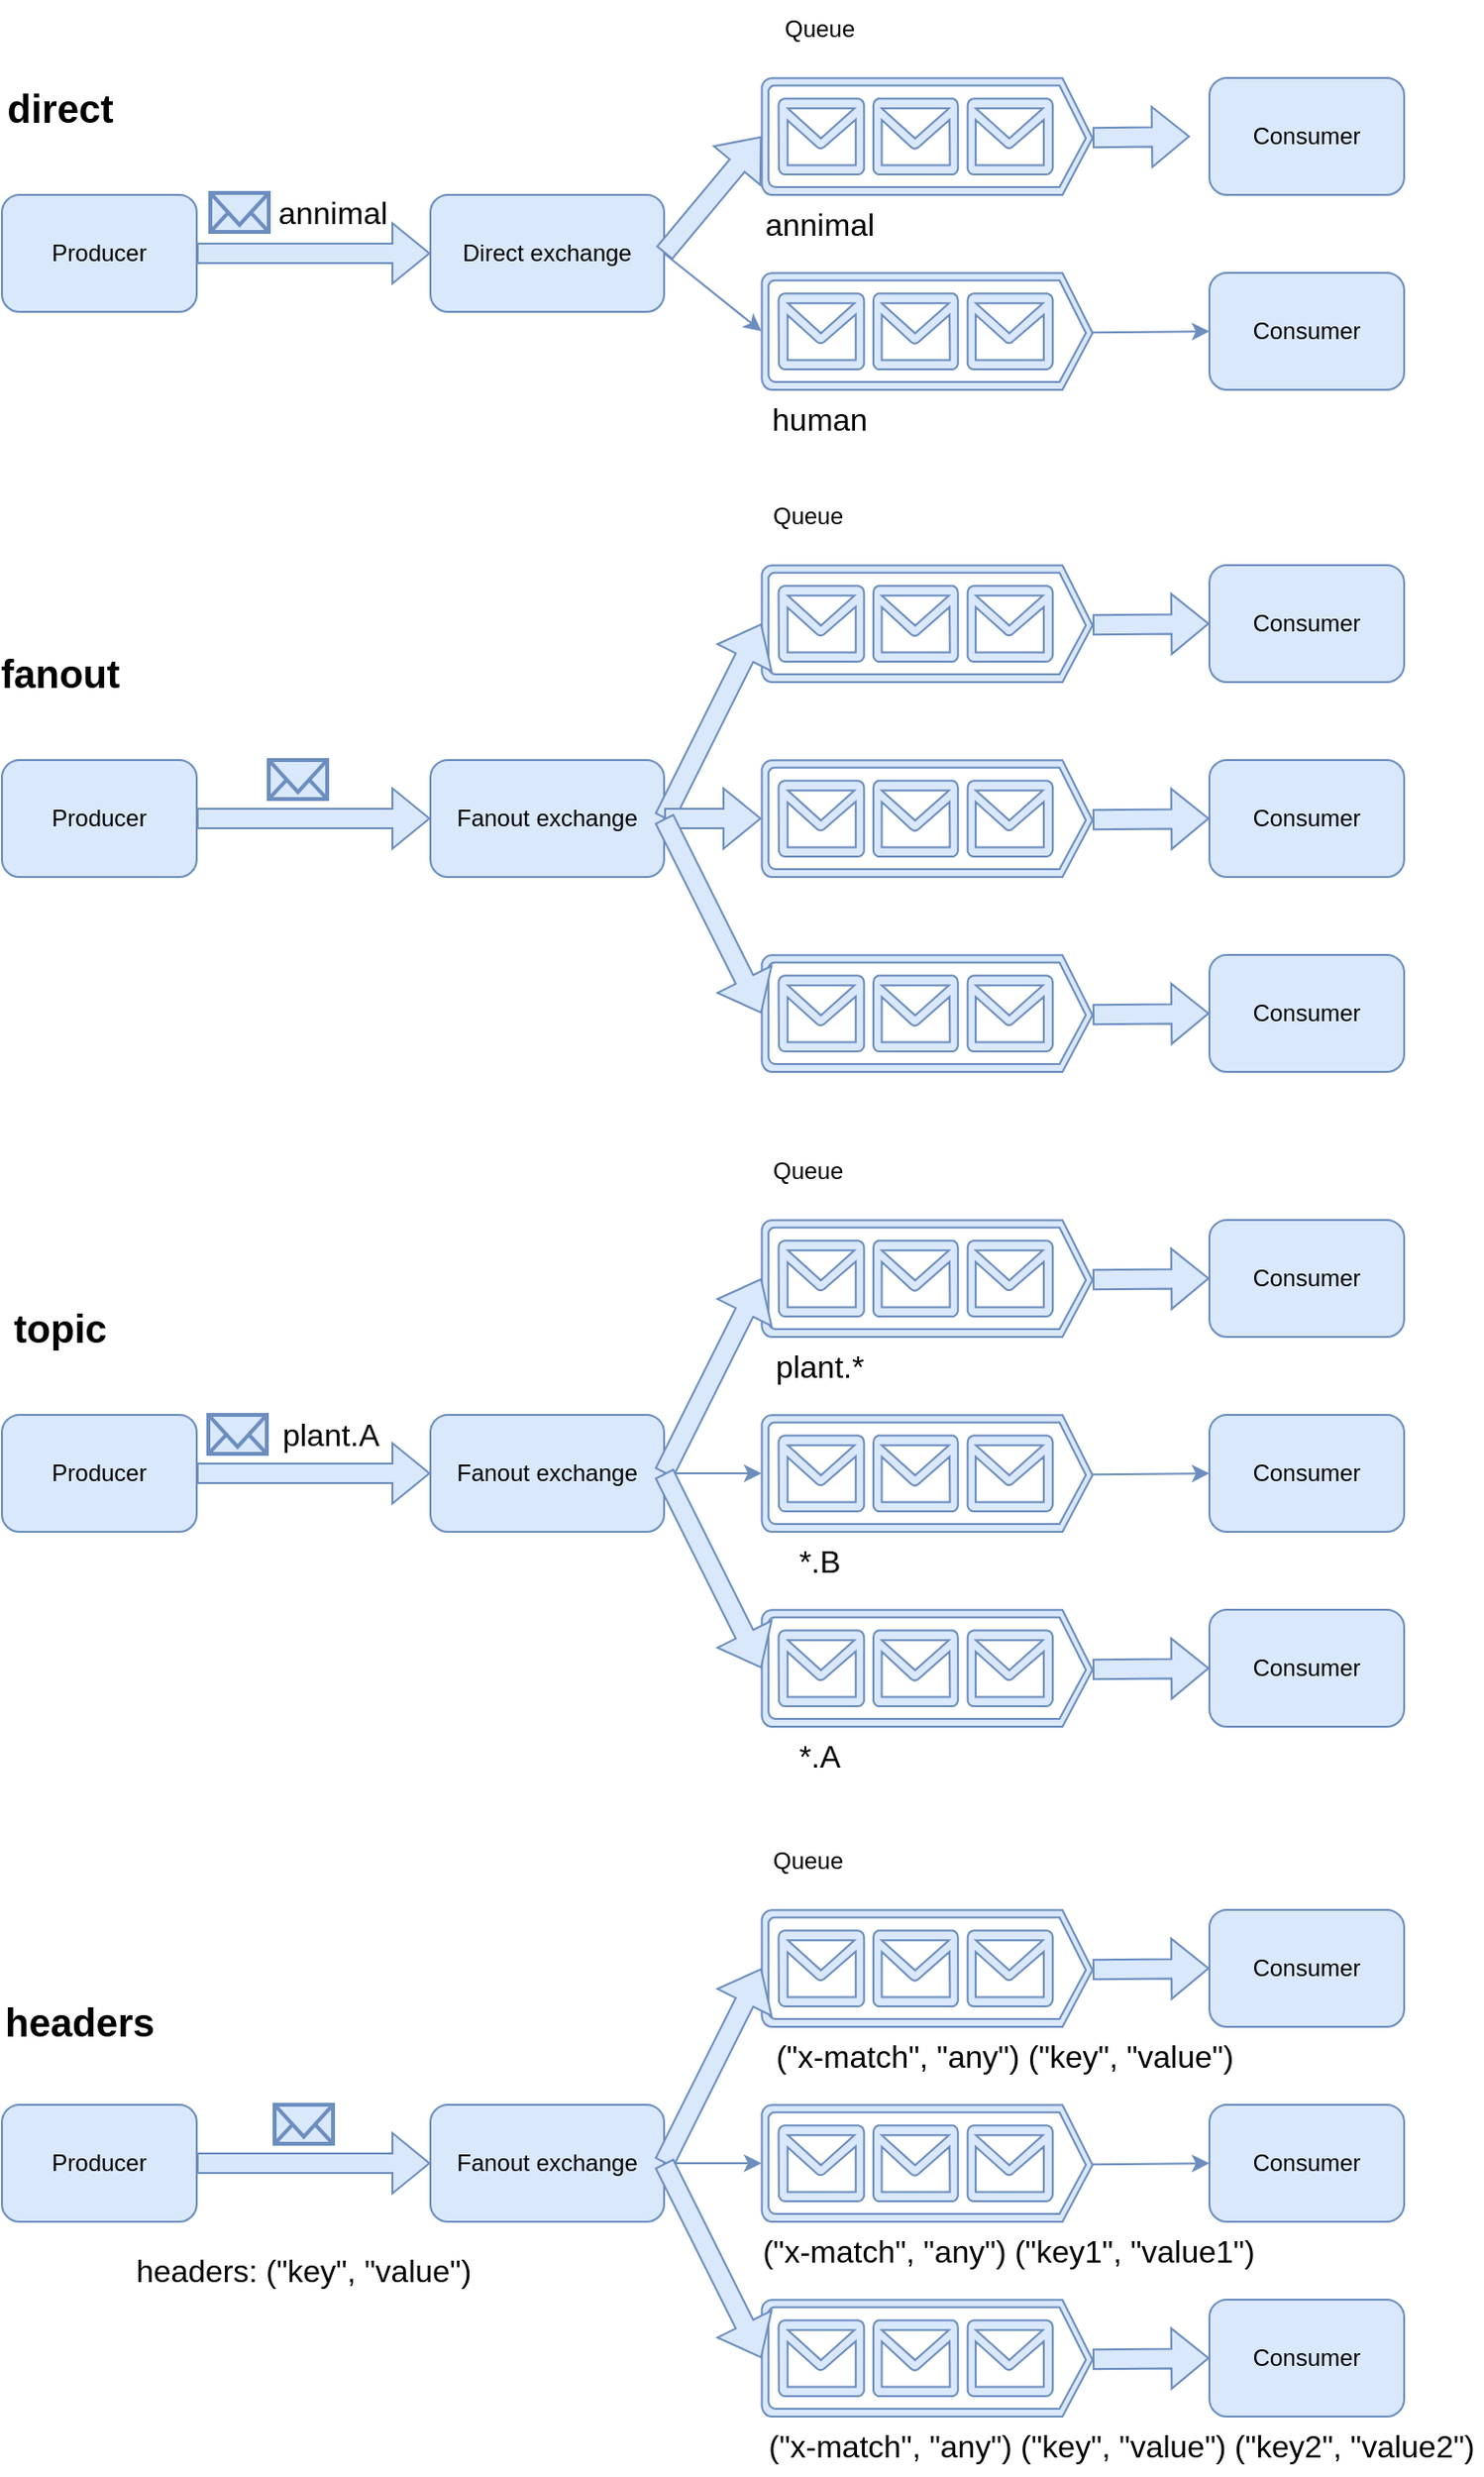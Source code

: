 <mxfile version="21.6.1" type="device">
  <diagram name="第 1 页" id="g2f1LdKWvCWquwxRVvQo">
    <mxGraphModel dx="1509" dy="867" grid="1" gridSize="10" guides="1" tooltips="1" connect="1" arrows="1" fold="1" page="1" pageScale="1" pageWidth="1169" pageHeight="1654" math="0" shadow="0">
      <root>
        <mxCell id="0" />
        <mxCell id="1" parent="0" />
        <mxCell id="-mlbDuEWosxpoMHM3vWd-8" value="" style="edgeStyle=orthogonalEdgeStyle;rounded=0;orthogonalLoop=1;jettySize=auto;html=1;fillColor=#dae8fc;strokeColor=#6c8ebf;shape=flexArrow;" edge="1" parent="1" source="-mlbDuEWosxpoMHM3vWd-1" target="-mlbDuEWosxpoMHM3vWd-7">
          <mxGeometry relative="1" as="geometry" />
        </mxCell>
        <mxCell id="-mlbDuEWosxpoMHM3vWd-1" value="Producer" style="rounded=1;whiteSpace=wrap;html=1;fillColor=#dae8fc;strokeColor=#6c8ebf;" vertex="1" parent="1">
          <mxGeometry x="30" y="120" width="100" height="60" as="geometry" />
        </mxCell>
        <mxCell id="-mlbDuEWosxpoMHM3vWd-3" value="&lt;b&gt;&lt;font style=&quot;font-size: 20px;&quot;&gt;direct&lt;/font&gt;&lt;/b&gt;" style="text;html=1;strokeColor=none;fillColor=none;align=center;verticalAlign=middle;whiteSpace=wrap;rounded=0;" vertex="1" parent="1">
          <mxGeometry x="30" y="60" width="60" height="30" as="geometry" />
        </mxCell>
        <mxCell id="-mlbDuEWosxpoMHM3vWd-7" value="Direct exchange" style="rounded=1;whiteSpace=wrap;html=1;fillColor=#dae8fc;strokeColor=#6c8ebf;" vertex="1" parent="1">
          <mxGeometry x="250" y="120" width="120" height="60" as="geometry" />
        </mxCell>
        <mxCell id="-mlbDuEWosxpoMHM3vWd-11" value="" style="html=1;verticalLabelPosition=bottom;align=center;labelBackgroundColor=#ffffff;verticalAlign=top;strokeWidth=2;strokeColor=#6c8ebf;shadow=0;dashed=0;shape=mxgraph.ios7.icons.mail;fillColor=#dae8fc;" vertex="1" parent="1">
          <mxGeometry x="137" y="119" width="30" height="20" as="geometry" />
        </mxCell>
        <mxCell id="-mlbDuEWosxpoMHM3vWd-12" value="&lt;font style=&quot;font-size: 16px;&quot;&gt;annimal&lt;/font&gt;" style="text;html=1;strokeColor=none;fillColor=none;align=center;verticalAlign=middle;whiteSpace=wrap;rounded=0;" vertex="1" parent="1">
          <mxGeometry x="170" y="114" width="60" height="30" as="geometry" />
        </mxCell>
        <mxCell id="-mlbDuEWosxpoMHM3vWd-13" value="" style="verticalLabelPosition=bottom;html=1;verticalAlign=top;align=center;shape=mxgraph.azure.queue_generic;pointerEvents=1;fillColor=#dae8fc;strokeColor=#6c8ebf;" vertex="1" parent="1">
          <mxGeometry x="420" y="60" width="170" height="60" as="geometry" />
        </mxCell>
        <mxCell id="-mlbDuEWosxpoMHM3vWd-14" value="" style="verticalLabelPosition=bottom;html=1;verticalAlign=top;align=center;shape=mxgraph.azure.queue_generic;pointerEvents=1;fillColor=#dae8fc;strokeColor=#6c8ebf;" vertex="1" parent="1">
          <mxGeometry x="420" y="160" width="170" height="60" as="geometry" />
        </mxCell>
        <mxCell id="-mlbDuEWosxpoMHM3vWd-15" value="Queue" style="text;html=1;strokeColor=none;fillColor=none;align=center;verticalAlign=middle;whiteSpace=wrap;rounded=0;" vertex="1" parent="1">
          <mxGeometry x="420" y="20" width="60" height="30" as="geometry" />
        </mxCell>
        <mxCell id="-mlbDuEWosxpoMHM3vWd-17" value="" style="endArrow=classic;html=1;rounded=0;entryX=0;entryY=0.5;entryDx=0;entryDy=0;entryPerimeter=0;exitX=1;exitY=0.5;exitDx=0;exitDy=0;fillColor=#dae8fc;strokeColor=#6c8ebf;shape=flexArrow;" edge="1" parent="1" source="-mlbDuEWosxpoMHM3vWd-7" target="-mlbDuEWosxpoMHM3vWd-13">
          <mxGeometry width="50" height="50" relative="1" as="geometry">
            <mxPoint x="370" y="190" as="sourcePoint" />
            <mxPoint x="420" y="140" as="targetPoint" />
          </mxGeometry>
        </mxCell>
        <mxCell id="-mlbDuEWosxpoMHM3vWd-18" value="" style="endArrow=classic;html=1;rounded=0;entryX=0;entryY=0.5;entryDx=0;entryDy=0;entryPerimeter=0;exitX=1;exitY=0.5;exitDx=0;exitDy=0;fillColor=#dae8fc;strokeColor=#6c8ebf;" edge="1" parent="1" source="-mlbDuEWosxpoMHM3vWd-7" target="-mlbDuEWosxpoMHM3vWd-14">
          <mxGeometry width="50" height="50" relative="1" as="geometry">
            <mxPoint x="290" y="280" as="sourcePoint" />
            <mxPoint x="340" y="230" as="targetPoint" />
          </mxGeometry>
        </mxCell>
        <mxCell id="-mlbDuEWosxpoMHM3vWd-19" value="Consumer" style="rounded=1;whiteSpace=wrap;html=1;fillColor=#dae8fc;strokeColor=#6c8ebf;" vertex="1" parent="1">
          <mxGeometry x="650" y="60" width="100" height="60" as="geometry" />
        </mxCell>
        <mxCell id="-mlbDuEWosxpoMHM3vWd-20" value="Consumer" style="rounded=1;whiteSpace=wrap;html=1;fillColor=#dae8fc;strokeColor=#6c8ebf;" vertex="1" parent="1">
          <mxGeometry x="650" y="160" width="100" height="60" as="geometry" />
        </mxCell>
        <mxCell id="-mlbDuEWosxpoMHM3vWd-21" value="" style="endArrow=classic;html=1;rounded=0;entryX=0;entryY=0.5;entryDx=0;entryDy=0;exitX=1;exitY=0.51;exitDx=0;exitDy=0;exitPerimeter=0;fillColor=#dae8fc;strokeColor=#6c8ebf;shape=flexArrow;" edge="1" parent="1" source="-mlbDuEWosxpoMHM3vWd-13">
          <mxGeometry width="50" height="50" relative="1" as="geometry">
            <mxPoint x="370" y="190" as="sourcePoint" />
            <mxPoint x="640" y="90" as="targetPoint" />
          </mxGeometry>
        </mxCell>
        <mxCell id="-mlbDuEWosxpoMHM3vWd-22" value="" style="endArrow=classic;html=1;rounded=0;entryX=0;entryY=0.5;entryDx=0;entryDy=0;exitX=1;exitY=0.51;exitDx=0;exitDy=0;exitPerimeter=0;fillColor=#dae8fc;strokeColor=#6c8ebf;" edge="1" parent="1" source="-mlbDuEWosxpoMHM3vWd-14" target="-mlbDuEWosxpoMHM3vWd-20">
          <mxGeometry width="50" height="50" relative="1" as="geometry">
            <mxPoint x="370" y="190" as="sourcePoint" />
            <mxPoint x="420" y="140" as="targetPoint" />
          </mxGeometry>
        </mxCell>
        <mxCell id="-mlbDuEWosxpoMHM3vWd-24" value="&lt;font style=&quot;font-size: 16px;&quot;&gt;annimal&lt;/font&gt;" style="text;html=1;strokeColor=none;fillColor=none;align=center;verticalAlign=middle;whiteSpace=wrap;rounded=0;" vertex="1" parent="1">
          <mxGeometry x="420" y="120" width="60" height="30" as="geometry" />
        </mxCell>
        <mxCell id="-mlbDuEWosxpoMHM3vWd-25" value="&lt;span style=&quot;font-size: 16px;&quot;&gt;human&lt;/span&gt;" style="text;html=1;strokeColor=none;fillColor=none;align=center;verticalAlign=middle;whiteSpace=wrap;rounded=0;" vertex="1" parent="1">
          <mxGeometry x="420" y="220" width="60" height="30" as="geometry" />
        </mxCell>
        <mxCell id="-mlbDuEWosxpoMHM3vWd-28" value="" style="edgeStyle=orthogonalEdgeStyle;rounded=0;orthogonalLoop=1;jettySize=auto;html=1;fillColor=#dae8fc;strokeColor=#6c8ebf;shape=flexArrow;" edge="1" parent="1" source="-mlbDuEWosxpoMHM3vWd-29" target="-mlbDuEWosxpoMHM3vWd-31">
          <mxGeometry relative="1" as="geometry" />
        </mxCell>
        <mxCell id="-mlbDuEWosxpoMHM3vWd-29" value="Producer" style="rounded=1;whiteSpace=wrap;html=1;fillColor=#dae8fc;strokeColor=#6c8ebf;" vertex="1" parent="1">
          <mxGeometry x="30" y="410" width="100" height="60" as="geometry" />
        </mxCell>
        <mxCell id="-mlbDuEWosxpoMHM3vWd-30" value="&lt;span style=&quot;font-size: 20px;&quot;&gt;&lt;b&gt;fanout&lt;/b&gt;&lt;/span&gt;" style="text;html=1;strokeColor=none;fillColor=none;align=center;verticalAlign=middle;whiteSpace=wrap;rounded=0;" vertex="1" parent="1">
          <mxGeometry x="30" y="350" width="60" height="30" as="geometry" />
        </mxCell>
        <mxCell id="-mlbDuEWosxpoMHM3vWd-31" value="Fanout exchange" style="rounded=1;whiteSpace=wrap;html=1;fillColor=#dae8fc;strokeColor=#6c8ebf;" vertex="1" parent="1">
          <mxGeometry x="250" y="410" width="120" height="60" as="geometry" />
        </mxCell>
        <mxCell id="-mlbDuEWosxpoMHM3vWd-32" value="" style="html=1;verticalLabelPosition=bottom;align=center;labelBackgroundColor=#ffffff;verticalAlign=top;strokeWidth=2;strokeColor=#6c8ebf;shadow=0;dashed=0;shape=mxgraph.ios7.icons.mail;fillColor=#dae8fc;" vertex="1" parent="1">
          <mxGeometry x="167" y="410" width="30" height="20" as="geometry" />
        </mxCell>
        <mxCell id="-mlbDuEWosxpoMHM3vWd-34" value="" style="verticalLabelPosition=bottom;html=1;verticalAlign=top;align=center;shape=mxgraph.azure.queue_generic;pointerEvents=1;fillColor=#dae8fc;strokeColor=#6c8ebf;" vertex="1" parent="1">
          <mxGeometry x="420" y="310" width="170" height="60" as="geometry" />
        </mxCell>
        <mxCell id="-mlbDuEWosxpoMHM3vWd-35" value="" style="verticalLabelPosition=bottom;html=1;verticalAlign=top;align=center;shape=mxgraph.azure.queue_generic;pointerEvents=1;fillColor=#dae8fc;strokeColor=#6c8ebf;" vertex="1" parent="1">
          <mxGeometry x="420" y="410" width="170" height="60" as="geometry" />
        </mxCell>
        <mxCell id="-mlbDuEWosxpoMHM3vWd-36" value="Queue" style="text;html=1;strokeColor=none;fillColor=none;align=center;verticalAlign=middle;whiteSpace=wrap;rounded=0;" vertex="1" parent="1">
          <mxGeometry x="414" y="270" width="60" height="30" as="geometry" />
        </mxCell>
        <mxCell id="-mlbDuEWosxpoMHM3vWd-37" value="Consumer" style="rounded=1;whiteSpace=wrap;html=1;fillColor=#dae8fc;strokeColor=#6c8ebf;" vertex="1" parent="1">
          <mxGeometry x="650" y="310" width="100" height="60" as="geometry" />
        </mxCell>
        <mxCell id="-mlbDuEWosxpoMHM3vWd-38" value="Consumer" style="rounded=1;whiteSpace=wrap;html=1;fillColor=#dae8fc;strokeColor=#6c8ebf;" vertex="1" parent="1">
          <mxGeometry x="650" y="410" width="100" height="60" as="geometry" />
        </mxCell>
        <mxCell id="-mlbDuEWosxpoMHM3vWd-39" value="" style="endArrow=classic;html=1;rounded=0;entryX=0;entryY=0.5;entryDx=0;entryDy=0;exitX=1;exitY=0.51;exitDx=0;exitDy=0;exitPerimeter=0;fillColor=#dae8fc;strokeColor=#6c8ebf;shape=flexArrow;" edge="1" parent="1" source="-mlbDuEWosxpoMHM3vWd-34" target="-mlbDuEWosxpoMHM3vWd-37">
          <mxGeometry width="50" height="50" relative="1" as="geometry">
            <mxPoint x="370" y="440" as="sourcePoint" />
            <mxPoint x="640" y="340" as="targetPoint" />
          </mxGeometry>
        </mxCell>
        <mxCell id="-mlbDuEWosxpoMHM3vWd-40" value="" style="endArrow=classic;html=1;rounded=0;entryX=0;entryY=0.5;entryDx=0;entryDy=0;exitX=1;exitY=0.51;exitDx=0;exitDy=0;exitPerimeter=0;fillColor=#dae8fc;strokeColor=#6c8ebf;shape=flexArrow;" edge="1" parent="1" source="-mlbDuEWosxpoMHM3vWd-35" target="-mlbDuEWosxpoMHM3vWd-38">
          <mxGeometry width="50" height="50" relative="1" as="geometry">
            <mxPoint x="370" y="440" as="sourcePoint" />
            <mxPoint x="420" y="390" as="targetPoint" />
          </mxGeometry>
        </mxCell>
        <mxCell id="-mlbDuEWosxpoMHM3vWd-43" value="" style="verticalLabelPosition=bottom;html=1;verticalAlign=top;align=center;shape=mxgraph.azure.queue_generic;pointerEvents=1;fillColor=#dae8fc;strokeColor=#6c8ebf;" vertex="1" parent="1">
          <mxGeometry x="420" y="510" width="170" height="60" as="geometry" />
        </mxCell>
        <mxCell id="-mlbDuEWosxpoMHM3vWd-44" value="Consumer" style="rounded=1;whiteSpace=wrap;html=1;fillColor=#dae8fc;strokeColor=#6c8ebf;" vertex="1" parent="1">
          <mxGeometry x="650" y="510" width="100" height="60" as="geometry" />
        </mxCell>
        <mxCell id="-mlbDuEWosxpoMHM3vWd-45" value="" style="endArrow=classic;html=1;rounded=0;entryX=0;entryY=0.5;entryDx=0;entryDy=0;exitX=1;exitY=0.51;exitDx=0;exitDy=0;exitPerimeter=0;fillColor=#dae8fc;strokeColor=#6c8ebf;shape=flexArrow;" edge="1" parent="1" source="-mlbDuEWosxpoMHM3vWd-43" target="-mlbDuEWosxpoMHM3vWd-44">
          <mxGeometry width="50" height="50" relative="1" as="geometry">
            <mxPoint x="370" y="540" as="sourcePoint" />
            <mxPoint x="420" y="490" as="targetPoint" />
          </mxGeometry>
        </mxCell>
        <mxCell id="-mlbDuEWosxpoMHM3vWd-47" value="" style="endArrow=classic;html=1;rounded=0;exitX=1;exitY=0.5;exitDx=0;exitDy=0;entryX=0;entryY=0.5;entryDx=0;entryDy=0;entryPerimeter=0;shape=flexArrow;fillColor=#dae8fc;strokeColor=#6c8ebf;" edge="1" parent="1" source="-mlbDuEWosxpoMHM3vWd-31" target="-mlbDuEWosxpoMHM3vWd-34">
          <mxGeometry width="50" height="50" relative="1" as="geometry">
            <mxPoint x="390" y="310" as="sourcePoint" />
            <mxPoint x="440" y="260" as="targetPoint" />
          </mxGeometry>
        </mxCell>
        <mxCell id="-mlbDuEWosxpoMHM3vWd-48" value="" style="endArrow=classic;html=1;rounded=0;entryX=0;entryY=0.5;entryDx=0;entryDy=0;entryPerimeter=0;shape=flexArrow;fillColor=#dae8fc;strokeColor=#6c8ebf;" edge="1" parent="1" target="-mlbDuEWosxpoMHM3vWd-35">
          <mxGeometry width="50" height="50" relative="1" as="geometry">
            <mxPoint x="370" y="440" as="sourcePoint" />
            <mxPoint x="250" y="570" as="targetPoint" />
          </mxGeometry>
        </mxCell>
        <mxCell id="-mlbDuEWosxpoMHM3vWd-49" value="" style="endArrow=classic;html=1;rounded=0;entryX=0;entryY=0.5;entryDx=0;entryDy=0;entryPerimeter=0;exitX=1;exitY=0.5;exitDx=0;exitDy=0;shape=flexArrow;fillColor=#dae8fc;strokeColor=#6c8ebf;" edge="1" parent="1" source="-mlbDuEWosxpoMHM3vWd-31" target="-mlbDuEWosxpoMHM3vWd-43">
          <mxGeometry width="50" height="50" relative="1" as="geometry">
            <mxPoint x="270" y="650" as="sourcePoint" />
            <mxPoint x="320" y="600" as="targetPoint" />
          </mxGeometry>
        </mxCell>
        <mxCell id="-mlbDuEWosxpoMHM3vWd-68" value="" style="edgeStyle=orthogonalEdgeStyle;rounded=0;orthogonalLoop=1;jettySize=auto;html=1;fillColor=#dae8fc;strokeColor=#6c8ebf;shape=flexArrow;" edge="1" parent="1" source="-mlbDuEWosxpoMHM3vWd-69" target="-mlbDuEWosxpoMHM3vWd-71">
          <mxGeometry relative="1" as="geometry" />
        </mxCell>
        <mxCell id="-mlbDuEWosxpoMHM3vWd-69" value="Producer" style="rounded=1;whiteSpace=wrap;html=1;fillColor=#dae8fc;strokeColor=#6c8ebf;" vertex="1" parent="1">
          <mxGeometry x="30" y="746" width="100" height="60" as="geometry" />
        </mxCell>
        <mxCell id="-mlbDuEWosxpoMHM3vWd-70" value="&lt;span style=&quot;font-size: 20px;&quot;&gt;&lt;b&gt;topic&lt;/b&gt;&lt;/span&gt;" style="text;html=1;strokeColor=none;fillColor=none;align=center;verticalAlign=middle;whiteSpace=wrap;rounded=0;" vertex="1" parent="1">
          <mxGeometry x="30" y="686" width="60" height="30" as="geometry" />
        </mxCell>
        <mxCell id="-mlbDuEWosxpoMHM3vWd-71" value="Fanout exchange" style="rounded=1;whiteSpace=wrap;html=1;fillColor=#dae8fc;strokeColor=#6c8ebf;" vertex="1" parent="1">
          <mxGeometry x="250" y="746" width="120" height="60" as="geometry" />
        </mxCell>
        <mxCell id="-mlbDuEWosxpoMHM3vWd-72" value="" style="html=1;verticalLabelPosition=bottom;align=center;labelBackgroundColor=#ffffff;verticalAlign=top;strokeWidth=2;strokeColor=#6c8ebf;shadow=0;dashed=0;shape=mxgraph.ios7.icons.mail;fillColor=#dae8fc;" vertex="1" parent="1">
          <mxGeometry x="136" y="746" width="30" height="20" as="geometry" />
        </mxCell>
        <mxCell id="-mlbDuEWosxpoMHM3vWd-73" value="" style="verticalLabelPosition=bottom;html=1;verticalAlign=top;align=center;shape=mxgraph.azure.queue_generic;pointerEvents=1;fillColor=#dae8fc;strokeColor=#6c8ebf;" vertex="1" parent="1">
          <mxGeometry x="420" y="646" width="170" height="60" as="geometry" />
        </mxCell>
        <mxCell id="-mlbDuEWosxpoMHM3vWd-74" value="" style="verticalLabelPosition=bottom;html=1;verticalAlign=top;align=center;shape=mxgraph.azure.queue_generic;pointerEvents=1;fillColor=#dae8fc;strokeColor=#6c8ebf;" vertex="1" parent="1">
          <mxGeometry x="420" y="746" width="170" height="60" as="geometry" />
        </mxCell>
        <mxCell id="-mlbDuEWosxpoMHM3vWd-75" value="Queue" style="text;html=1;strokeColor=none;fillColor=none;align=center;verticalAlign=middle;whiteSpace=wrap;rounded=0;" vertex="1" parent="1">
          <mxGeometry x="414" y="606" width="60" height="30" as="geometry" />
        </mxCell>
        <mxCell id="-mlbDuEWosxpoMHM3vWd-76" value="Consumer" style="rounded=1;whiteSpace=wrap;html=1;fillColor=#dae8fc;strokeColor=#6c8ebf;" vertex="1" parent="1">
          <mxGeometry x="650" y="646" width="100" height="60" as="geometry" />
        </mxCell>
        <mxCell id="-mlbDuEWosxpoMHM3vWd-77" value="Consumer" style="rounded=1;whiteSpace=wrap;html=1;fillColor=#dae8fc;strokeColor=#6c8ebf;" vertex="1" parent="1">
          <mxGeometry x="650" y="746" width="100" height="60" as="geometry" />
        </mxCell>
        <mxCell id="-mlbDuEWosxpoMHM3vWd-78" value="" style="endArrow=classic;html=1;rounded=0;entryX=0;entryY=0.5;entryDx=0;entryDy=0;exitX=1;exitY=0.51;exitDx=0;exitDy=0;exitPerimeter=0;fillColor=#dae8fc;strokeColor=#6c8ebf;shape=flexArrow;" edge="1" parent="1" source="-mlbDuEWosxpoMHM3vWd-73" target="-mlbDuEWosxpoMHM3vWd-76">
          <mxGeometry width="50" height="50" relative="1" as="geometry">
            <mxPoint x="370" y="776" as="sourcePoint" />
            <mxPoint x="640" y="676" as="targetPoint" />
          </mxGeometry>
        </mxCell>
        <mxCell id="-mlbDuEWosxpoMHM3vWd-79" value="" style="endArrow=classic;html=1;rounded=0;entryX=0;entryY=0.5;entryDx=0;entryDy=0;exitX=1;exitY=0.51;exitDx=0;exitDy=0;exitPerimeter=0;fillColor=#dae8fc;strokeColor=#6c8ebf;" edge="1" parent="1" source="-mlbDuEWosxpoMHM3vWd-74" target="-mlbDuEWosxpoMHM3vWd-77">
          <mxGeometry width="50" height="50" relative="1" as="geometry">
            <mxPoint x="370" y="776" as="sourcePoint" />
            <mxPoint x="420" y="726" as="targetPoint" />
          </mxGeometry>
        </mxCell>
        <mxCell id="-mlbDuEWosxpoMHM3vWd-80" value="" style="verticalLabelPosition=bottom;html=1;verticalAlign=top;align=center;shape=mxgraph.azure.queue_generic;pointerEvents=1;fillColor=#dae8fc;strokeColor=#6c8ebf;" vertex="1" parent="1">
          <mxGeometry x="420" y="846" width="170" height="60" as="geometry" />
        </mxCell>
        <mxCell id="-mlbDuEWosxpoMHM3vWd-81" value="Consumer" style="rounded=1;whiteSpace=wrap;html=1;fillColor=#dae8fc;strokeColor=#6c8ebf;" vertex="1" parent="1">
          <mxGeometry x="650" y="846" width="100" height="60" as="geometry" />
        </mxCell>
        <mxCell id="-mlbDuEWosxpoMHM3vWd-82" value="" style="endArrow=classic;html=1;rounded=0;entryX=0;entryY=0.5;entryDx=0;entryDy=0;exitX=1;exitY=0.51;exitDx=0;exitDy=0;exitPerimeter=0;fillColor=#dae8fc;strokeColor=#6c8ebf;shape=flexArrow;" edge="1" parent="1" source="-mlbDuEWosxpoMHM3vWd-80" target="-mlbDuEWosxpoMHM3vWd-81">
          <mxGeometry width="50" height="50" relative="1" as="geometry">
            <mxPoint x="370" y="876" as="sourcePoint" />
            <mxPoint x="420" y="826" as="targetPoint" />
          </mxGeometry>
        </mxCell>
        <mxCell id="-mlbDuEWosxpoMHM3vWd-83" value="" style="endArrow=classic;html=1;rounded=0;exitX=1;exitY=0.5;exitDx=0;exitDy=0;entryX=0;entryY=0.5;entryDx=0;entryDy=0;entryPerimeter=0;shape=flexArrow;fillColor=#dae8fc;strokeColor=#6c8ebf;" edge="1" parent="1" source="-mlbDuEWosxpoMHM3vWd-71" target="-mlbDuEWosxpoMHM3vWd-73">
          <mxGeometry width="50" height="50" relative="1" as="geometry">
            <mxPoint x="390" y="646" as="sourcePoint" />
            <mxPoint x="440" y="596" as="targetPoint" />
          </mxGeometry>
        </mxCell>
        <mxCell id="-mlbDuEWosxpoMHM3vWd-84" value="" style="endArrow=classic;html=1;rounded=0;entryX=0;entryY=0.5;entryDx=0;entryDy=0;entryPerimeter=0;fillColor=#dae8fc;strokeColor=#6c8ebf;" edge="1" parent="1" target="-mlbDuEWosxpoMHM3vWd-74">
          <mxGeometry width="50" height="50" relative="1" as="geometry">
            <mxPoint x="370" y="776" as="sourcePoint" />
            <mxPoint x="250" y="906" as="targetPoint" />
          </mxGeometry>
        </mxCell>
        <mxCell id="-mlbDuEWosxpoMHM3vWd-85" value="" style="endArrow=classic;html=1;rounded=0;entryX=0;entryY=0.5;entryDx=0;entryDy=0;entryPerimeter=0;exitX=1;exitY=0.5;exitDx=0;exitDy=0;fillColor=#dae8fc;strokeColor=#6c8ebf;shape=flexArrow;" edge="1" parent="1" source="-mlbDuEWosxpoMHM3vWd-71" target="-mlbDuEWosxpoMHM3vWd-80">
          <mxGeometry width="50" height="50" relative="1" as="geometry">
            <mxPoint x="270" y="986" as="sourcePoint" />
            <mxPoint x="320" y="936" as="targetPoint" />
          </mxGeometry>
        </mxCell>
        <mxCell id="-mlbDuEWosxpoMHM3vWd-86" value="&lt;span style=&quot;font-size: 16px;&quot;&gt;plant.A&lt;/span&gt;" style="text;html=1;strokeColor=none;fillColor=none;align=center;verticalAlign=middle;whiteSpace=wrap;rounded=0;" vertex="1" parent="1">
          <mxGeometry x="169" y="741" width="60" height="30" as="geometry" />
        </mxCell>
        <mxCell id="-mlbDuEWosxpoMHM3vWd-87" value="&lt;span style=&quot;font-size: 16px;&quot;&gt;plant.*&lt;/span&gt;" style="text;html=1;strokeColor=none;fillColor=none;align=center;verticalAlign=middle;whiteSpace=wrap;rounded=0;" vertex="1" parent="1">
          <mxGeometry x="420" y="706" width="60" height="30" as="geometry" />
        </mxCell>
        <mxCell id="-mlbDuEWosxpoMHM3vWd-88" value="&lt;span style=&quot;font-size: 16px;&quot;&gt;*.B&lt;/span&gt;" style="text;html=1;strokeColor=none;fillColor=none;align=center;verticalAlign=middle;whiteSpace=wrap;rounded=0;" vertex="1" parent="1">
          <mxGeometry x="420" y="806" width="60" height="30" as="geometry" />
        </mxCell>
        <mxCell id="-mlbDuEWosxpoMHM3vWd-89" value="&lt;span style=&quot;font-size: 16px;&quot;&gt;*.A&lt;/span&gt;" style="text;html=1;strokeColor=none;fillColor=none;align=center;verticalAlign=middle;whiteSpace=wrap;rounded=0;" vertex="1" parent="1">
          <mxGeometry x="420" y="906" width="60" height="30" as="geometry" />
        </mxCell>
        <mxCell id="-mlbDuEWosxpoMHM3vWd-90" value="" style="edgeStyle=orthogonalEdgeStyle;rounded=0;orthogonalLoop=1;jettySize=auto;html=1;fillColor=#dae8fc;strokeColor=#6c8ebf;shape=flexArrow;" edge="1" parent="1" source="-mlbDuEWosxpoMHM3vWd-91" target="-mlbDuEWosxpoMHM3vWd-93">
          <mxGeometry relative="1" as="geometry" />
        </mxCell>
        <mxCell id="-mlbDuEWosxpoMHM3vWd-91" value="Producer" style="rounded=1;whiteSpace=wrap;html=1;fillColor=#dae8fc;strokeColor=#6c8ebf;" vertex="1" parent="1">
          <mxGeometry x="30" y="1100" width="100" height="60" as="geometry" />
        </mxCell>
        <mxCell id="-mlbDuEWosxpoMHM3vWd-92" value="&lt;span style=&quot;font-size: 20px;&quot;&gt;&lt;b&gt;headers&lt;/b&gt;&lt;/span&gt;" style="text;html=1;strokeColor=none;fillColor=none;align=center;verticalAlign=middle;whiteSpace=wrap;rounded=0;" vertex="1" parent="1">
          <mxGeometry x="30" y="1042" width="80" height="30" as="geometry" />
        </mxCell>
        <mxCell id="-mlbDuEWosxpoMHM3vWd-93" value="Fanout exchange" style="rounded=1;whiteSpace=wrap;html=1;fillColor=#dae8fc;strokeColor=#6c8ebf;" vertex="1" parent="1">
          <mxGeometry x="250" y="1100" width="120" height="60" as="geometry" />
        </mxCell>
        <mxCell id="-mlbDuEWosxpoMHM3vWd-94" value="" style="html=1;verticalLabelPosition=bottom;align=center;labelBackgroundColor=#ffffff;verticalAlign=top;strokeWidth=2;strokeColor=#6c8ebf;shadow=0;dashed=0;shape=mxgraph.ios7.icons.mail;fillColor=#dae8fc;" vertex="1" parent="1">
          <mxGeometry x="170" y="1100" width="30" height="20" as="geometry" />
        </mxCell>
        <mxCell id="-mlbDuEWosxpoMHM3vWd-95" value="" style="verticalLabelPosition=bottom;html=1;verticalAlign=top;align=center;shape=mxgraph.azure.queue_generic;pointerEvents=1;fillColor=#dae8fc;strokeColor=#6c8ebf;" vertex="1" parent="1">
          <mxGeometry x="420" y="1000" width="170" height="60" as="geometry" />
        </mxCell>
        <mxCell id="-mlbDuEWosxpoMHM3vWd-96" value="" style="verticalLabelPosition=bottom;html=1;verticalAlign=top;align=center;shape=mxgraph.azure.queue_generic;pointerEvents=1;fillColor=#dae8fc;strokeColor=#6c8ebf;" vertex="1" parent="1">
          <mxGeometry x="420" y="1100" width="170" height="60" as="geometry" />
        </mxCell>
        <mxCell id="-mlbDuEWosxpoMHM3vWd-97" value="Queue" style="text;html=1;strokeColor=none;fillColor=none;align=center;verticalAlign=middle;whiteSpace=wrap;rounded=0;" vertex="1" parent="1">
          <mxGeometry x="414" y="960" width="60" height="30" as="geometry" />
        </mxCell>
        <mxCell id="-mlbDuEWosxpoMHM3vWd-98" value="Consumer" style="rounded=1;whiteSpace=wrap;html=1;fillColor=#dae8fc;strokeColor=#6c8ebf;" vertex="1" parent="1">
          <mxGeometry x="650" y="1000" width="100" height="60" as="geometry" />
        </mxCell>
        <mxCell id="-mlbDuEWosxpoMHM3vWd-99" value="Consumer" style="rounded=1;whiteSpace=wrap;html=1;fillColor=#dae8fc;strokeColor=#6c8ebf;" vertex="1" parent="1">
          <mxGeometry x="650" y="1100" width="100" height="60" as="geometry" />
        </mxCell>
        <mxCell id="-mlbDuEWosxpoMHM3vWd-100" value="" style="endArrow=classic;html=1;rounded=0;entryX=0;entryY=0.5;entryDx=0;entryDy=0;exitX=1;exitY=0.51;exitDx=0;exitDy=0;exitPerimeter=0;fillColor=#dae8fc;strokeColor=#6c8ebf;shape=flexArrow;" edge="1" parent="1" source="-mlbDuEWosxpoMHM3vWd-95" target="-mlbDuEWosxpoMHM3vWd-98">
          <mxGeometry width="50" height="50" relative="1" as="geometry">
            <mxPoint x="370" y="1130" as="sourcePoint" />
            <mxPoint x="640" y="1030" as="targetPoint" />
          </mxGeometry>
        </mxCell>
        <mxCell id="-mlbDuEWosxpoMHM3vWd-101" value="" style="endArrow=classic;html=1;rounded=0;entryX=0;entryY=0.5;entryDx=0;entryDy=0;exitX=1;exitY=0.51;exitDx=0;exitDy=0;exitPerimeter=0;fillColor=#dae8fc;strokeColor=#6c8ebf;" edge="1" parent="1" source="-mlbDuEWosxpoMHM3vWd-96" target="-mlbDuEWosxpoMHM3vWd-99">
          <mxGeometry width="50" height="50" relative="1" as="geometry">
            <mxPoint x="370" y="1130" as="sourcePoint" />
            <mxPoint x="420" y="1080" as="targetPoint" />
          </mxGeometry>
        </mxCell>
        <mxCell id="-mlbDuEWosxpoMHM3vWd-102" value="" style="verticalLabelPosition=bottom;html=1;verticalAlign=top;align=center;shape=mxgraph.azure.queue_generic;pointerEvents=1;fillColor=#dae8fc;strokeColor=#6c8ebf;" vertex="1" parent="1">
          <mxGeometry x="420" y="1200" width="170" height="60" as="geometry" />
        </mxCell>
        <mxCell id="-mlbDuEWosxpoMHM3vWd-103" value="Consumer" style="rounded=1;whiteSpace=wrap;html=1;fillColor=#dae8fc;strokeColor=#6c8ebf;" vertex="1" parent="1">
          <mxGeometry x="650" y="1200" width="100" height="60" as="geometry" />
        </mxCell>
        <mxCell id="-mlbDuEWosxpoMHM3vWd-104" value="" style="endArrow=classic;html=1;rounded=0;entryX=0;entryY=0.5;entryDx=0;entryDy=0;exitX=1;exitY=0.51;exitDx=0;exitDy=0;exitPerimeter=0;fillColor=#dae8fc;strokeColor=#6c8ebf;shape=flexArrow;" edge="1" parent="1" source="-mlbDuEWosxpoMHM3vWd-102" target="-mlbDuEWosxpoMHM3vWd-103">
          <mxGeometry width="50" height="50" relative="1" as="geometry">
            <mxPoint x="370" y="1230" as="sourcePoint" />
            <mxPoint x="420" y="1180" as="targetPoint" />
          </mxGeometry>
        </mxCell>
        <mxCell id="-mlbDuEWosxpoMHM3vWd-105" value="" style="endArrow=classic;html=1;rounded=0;exitX=1;exitY=0.5;exitDx=0;exitDy=0;entryX=0;entryY=0.5;entryDx=0;entryDy=0;entryPerimeter=0;shape=flexArrow;fillColor=#dae8fc;strokeColor=#6c8ebf;" edge="1" parent="1" source="-mlbDuEWosxpoMHM3vWd-93" target="-mlbDuEWosxpoMHM3vWd-95">
          <mxGeometry width="50" height="50" relative="1" as="geometry">
            <mxPoint x="390" y="1000" as="sourcePoint" />
            <mxPoint x="440" y="950" as="targetPoint" />
          </mxGeometry>
        </mxCell>
        <mxCell id="-mlbDuEWosxpoMHM3vWd-106" value="" style="endArrow=classic;html=1;rounded=0;entryX=0;entryY=0.5;entryDx=0;entryDy=0;entryPerimeter=0;fillColor=#dae8fc;strokeColor=#6c8ebf;" edge="1" parent="1" target="-mlbDuEWosxpoMHM3vWd-96">
          <mxGeometry width="50" height="50" relative="1" as="geometry">
            <mxPoint x="370" y="1130" as="sourcePoint" />
            <mxPoint x="250" y="1260" as="targetPoint" />
          </mxGeometry>
        </mxCell>
        <mxCell id="-mlbDuEWosxpoMHM3vWd-107" value="" style="endArrow=classic;html=1;rounded=0;entryX=0;entryY=0.5;entryDx=0;entryDy=0;entryPerimeter=0;exitX=1;exitY=0.5;exitDx=0;exitDy=0;fillColor=#dae8fc;strokeColor=#6c8ebf;shape=flexArrow;" edge="1" parent="1" source="-mlbDuEWosxpoMHM3vWd-93" target="-mlbDuEWosxpoMHM3vWd-102">
          <mxGeometry width="50" height="50" relative="1" as="geometry">
            <mxPoint x="270" y="1340" as="sourcePoint" />
            <mxPoint x="320" y="1290" as="targetPoint" />
          </mxGeometry>
        </mxCell>
        <mxCell id="-mlbDuEWosxpoMHM3vWd-108" value="&lt;span style=&quot;font-size: 16px;&quot;&gt;headers: (&quot;key&quot;, &quot;value&quot;)&lt;/span&gt;" style="text;html=1;strokeColor=none;fillColor=none;align=center;verticalAlign=middle;whiteSpace=wrap;rounded=0;" vertex="1" parent="1">
          <mxGeometry x="91" y="1170" width="188" height="30" as="geometry" />
        </mxCell>
        <mxCell id="-mlbDuEWosxpoMHM3vWd-109" value="&lt;span style=&quot;font-size: 16px;&quot;&gt;(&quot;x-match&quot;, &quot;any&quot;) (&quot;key&quot;, &quot;value&quot;)&lt;/span&gt;" style="text;html=1;strokeColor=none;fillColor=none;align=center;verticalAlign=middle;whiteSpace=wrap;rounded=0;" vertex="1" parent="1">
          <mxGeometry x="420" y="1060" width="250" height="30" as="geometry" />
        </mxCell>
        <mxCell id="-mlbDuEWosxpoMHM3vWd-112" value="&lt;span style=&quot;font-size: 16px;&quot;&gt;(&quot;x-match&quot;, &quot;any&quot;) (&quot;key1&quot;, &quot;value1&quot;)&lt;/span&gt;" style="text;html=1;strokeColor=none;fillColor=none;align=center;verticalAlign=middle;whiteSpace=wrap;rounded=0;" vertex="1" parent="1">
          <mxGeometry x="414" y="1160" width="266" height="30" as="geometry" />
        </mxCell>
        <mxCell id="-mlbDuEWosxpoMHM3vWd-113" value="&lt;span style=&quot;font-size: 16px;&quot;&gt;(&quot;x-match&quot;, &quot;any&quot;) (&quot;key&quot;, &quot;value&quot;) (&quot;key2&quot;, &quot;value2&quot;)&lt;/span&gt;" style="text;html=1;strokeColor=none;fillColor=none;align=center;verticalAlign=middle;whiteSpace=wrap;rounded=0;" vertex="1" parent="1">
          <mxGeometry x="420" y="1260" width="370" height="30" as="geometry" />
        </mxCell>
      </root>
    </mxGraphModel>
  </diagram>
</mxfile>
